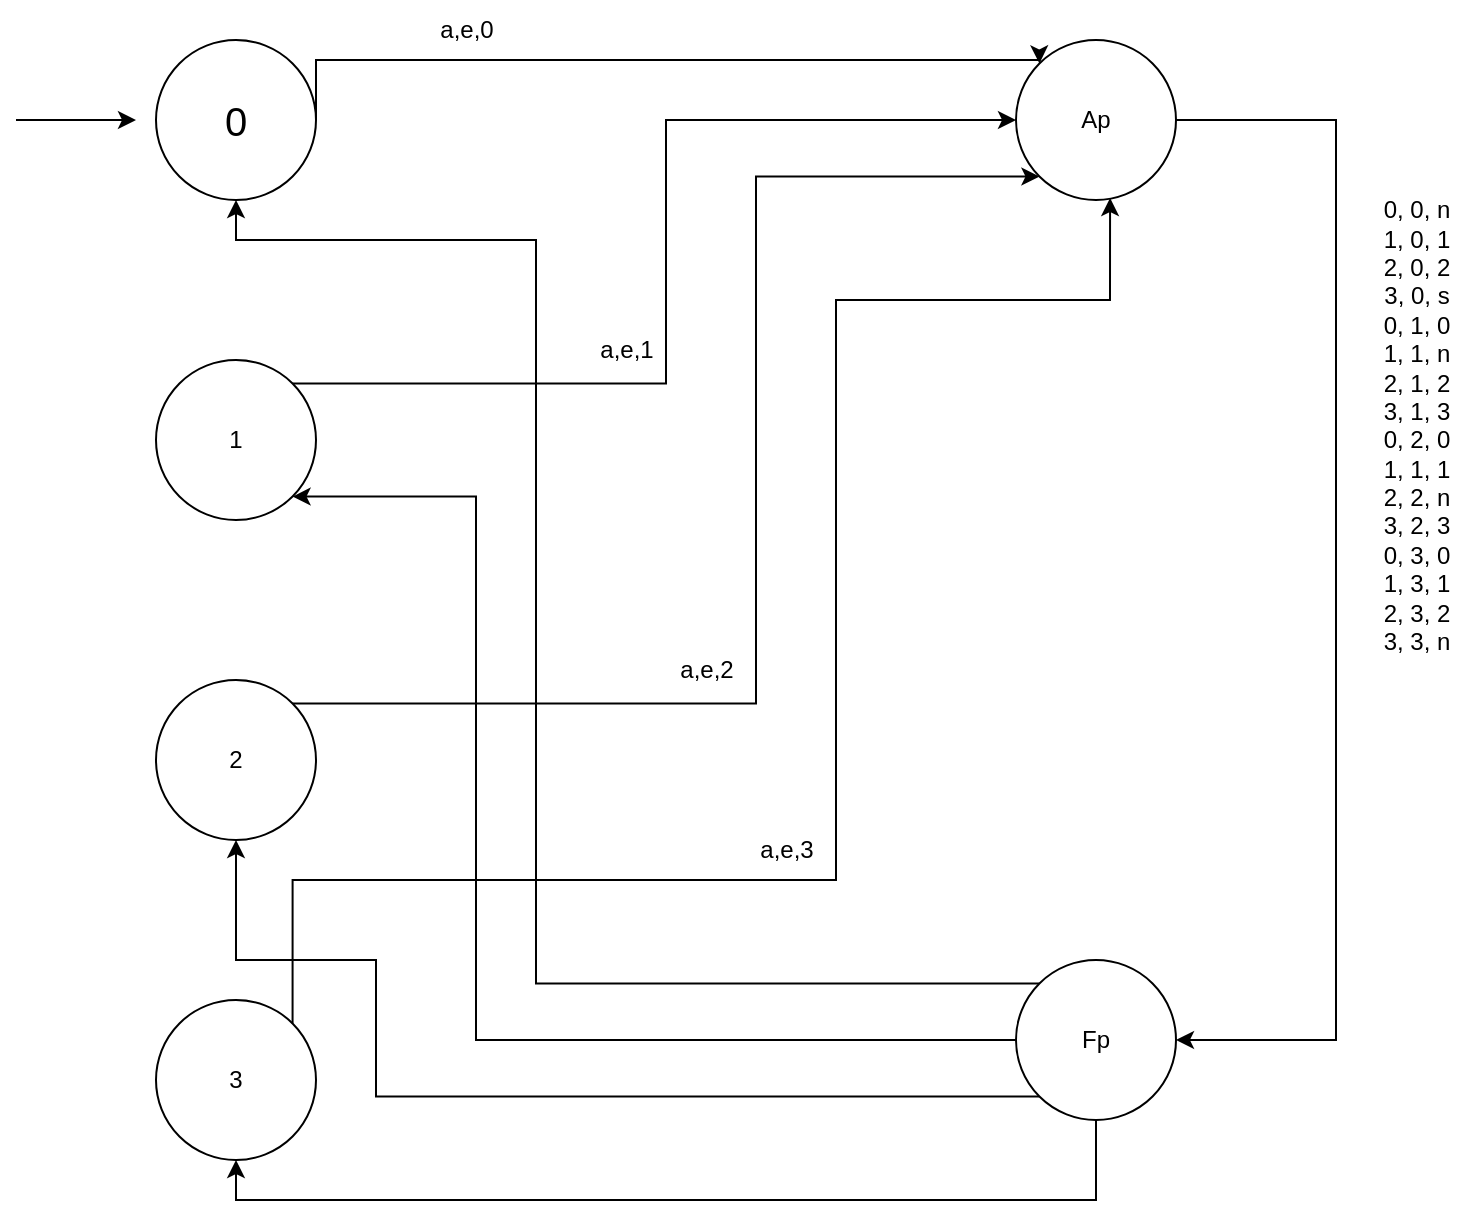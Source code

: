 <mxfile version="26.2.14">
  <diagram name="Página-1" id="frh3I2VvlgBK3dXxL9PQ">
    <mxGraphModel dx="1426" dy="794" grid="1" gridSize="10" guides="1" tooltips="1" connect="1" arrows="1" fold="1" page="1" pageScale="1" pageWidth="850" pageHeight="1100" math="0" shadow="0">
      <root>
        <mxCell id="0" />
        <mxCell id="1" parent="0" />
        <mxCell id="SCcKGLB4KRr6n6MDa7tv-2" value="" style="endArrow=classic;html=1;rounded=0;" edge="1" parent="1">
          <mxGeometry width="50" height="50" relative="1" as="geometry">
            <mxPoint x="30" y="160" as="sourcePoint" />
            <mxPoint x="90" y="160" as="targetPoint" />
          </mxGeometry>
        </mxCell>
        <mxCell id="SCcKGLB4KRr6n6MDa7tv-12" style="edgeStyle=orthogonalEdgeStyle;rounded=0;orthogonalLoop=1;jettySize=auto;html=1;exitX=1;exitY=0.5;exitDx=0;exitDy=0;entryX=0;entryY=0;entryDx=0;entryDy=0;" edge="1" parent="1" source="SCcKGLB4KRr6n6MDa7tv-4" target="SCcKGLB4KRr6n6MDa7tv-11">
          <mxGeometry relative="1" as="geometry">
            <Array as="points">
              <mxPoint x="180" y="130" />
              <mxPoint x="542" y="130" />
            </Array>
          </mxGeometry>
        </mxCell>
        <mxCell id="SCcKGLB4KRr6n6MDa7tv-4" value="&lt;font style=&quot;font-size: 20px;&quot;&gt;0&lt;/font&gt;" style="ellipse;whiteSpace=wrap;html=1;aspect=fixed;" vertex="1" parent="1">
          <mxGeometry x="100" y="120" width="80" height="80" as="geometry" />
        </mxCell>
        <mxCell id="SCcKGLB4KRr6n6MDa7tv-23" style="edgeStyle=orthogonalEdgeStyle;rounded=0;orthogonalLoop=1;jettySize=auto;html=1;entryX=0.5;entryY=1;entryDx=0;entryDy=0;exitX=0.5;exitY=1;exitDx=0;exitDy=0;" edge="1" parent="1" source="SCcKGLB4KRr6n6MDa7tv-7" target="SCcKGLB4KRr6n6MDa7tv-10">
          <mxGeometry relative="1" as="geometry">
            <mxPoint x="570" y="770" as="targetPoint" />
          </mxGeometry>
        </mxCell>
        <mxCell id="SCcKGLB4KRr6n6MDa7tv-24" style="edgeStyle=orthogonalEdgeStyle;rounded=0;orthogonalLoop=1;jettySize=auto;html=1;exitX=0;exitY=1;exitDx=0;exitDy=0;entryX=0.5;entryY=1;entryDx=0;entryDy=0;" edge="1" parent="1" source="SCcKGLB4KRr6n6MDa7tv-7" target="SCcKGLB4KRr6n6MDa7tv-9">
          <mxGeometry relative="1" as="geometry">
            <Array as="points">
              <mxPoint x="210" y="648" />
              <mxPoint x="210" y="580" />
              <mxPoint x="140" y="580" />
            </Array>
          </mxGeometry>
        </mxCell>
        <mxCell id="SCcKGLB4KRr6n6MDa7tv-25" style="edgeStyle=orthogonalEdgeStyle;rounded=0;orthogonalLoop=1;jettySize=auto;html=1;entryX=1;entryY=1;entryDx=0;entryDy=0;" edge="1" parent="1" source="SCcKGLB4KRr6n6MDa7tv-7" target="SCcKGLB4KRr6n6MDa7tv-8">
          <mxGeometry relative="1" as="geometry">
            <mxPoint x="330" y="340" as="targetPoint" />
            <Array as="points">
              <mxPoint x="260" y="620" />
              <mxPoint x="260" y="348" />
            </Array>
          </mxGeometry>
        </mxCell>
        <mxCell id="SCcKGLB4KRr6n6MDa7tv-27" style="edgeStyle=orthogonalEdgeStyle;rounded=0;orthogonalLoop=1;jettySize=auto;html=1;exitX=0;exitY=0;exitDx=0;exitDy=0;entryX=0.5;entryY=1;entryDx=0;entryDy=0;" edge="1" parent="1" source="SCcKGLB4KRr6n6MDa7tv-7" target="SCcKGLB4KRr6n6MDa7tv-4">
          <mxGeometry relative="1" as="geometry">
            <mxPoint x="310" y="590" as="targetPoint" />
            <Array as="points">
              <mxPoint x="290" y="592" />
              <mxPoint x="290" y="220" />
              <mxPoint x="140" y="220" />
            </Array>
          </mxGeometry>
        </mxCell>
        <mxCell id="SCcKGLB4KRr6n6MDa7tv-7" value="Fp" style="ellipse;whiteSpace=wrap;html=1;aspect=fixed;" vertex="1" parent="1">
          <mxGeometry x="530" y="580" width="80" height="80" as="geometry" />
        </mxCell>
        <mxCell id="SCcKGLB4KRr6n6MDa7tv-13" style="edgeStyle=orthogonalEdgeStyle;rounded=0;orthogonalLoop=1;jettySize=auto;html=1;exitX=1;exitY=0;exitDx=0;exitDy=0;entryX=0;entryY=0.5;entryDx=0;entryDy=0;" edge="1" parent="1" source="SCcKGLB4KRr6n6MDa7tv-8" target="SCcKGLB4KRr6n6MDa7tv-11">
          <mxGeometry relative="1" as="geometry" />
        </mxCell>
        <mxCell id="SCcKGLB4KRr6n6MDa7tv-8" value="1" style="ellipse;whiteSpace=wrap;html=1;aspect=fixed;" vertex="1" parent="1">
          <mxGeometry x="100" y="280" width="80" height="80" as="geometry" />
        </mxCell>
        <mxCell id="SCcKGLB4KRr6n6MDa7tv-14" style="edgeStyle=orthogonalEdgeStyle;rounded=0;orthogonalLoop=1;jettySize=auto;html=1;exitX=1;exitY=0;exitDx=0;exitDy=0;entryX=0;entryY=1;entryDx=0;entryDy=0;" edge="1" parent="1" source="SCcKGLB4KRr6n6MDa7tv-9" target="SCcKGLB4KRr6n6MDa7tv-11">
          <mxGeometry relative="1" as="geometry">
            <Array as="points">
              <mxPoint x="400" y="452" />
              <mxPoint x="400" y="188" />
            </Array>
          </mxGeometry>
        </mxCell>
        <mxCell id="SCcKGLB4KRr6n6MDa7tv-9" value="2" style="ellipse;whiteSpace=wrap;html=1;aspect=fixed;" vertex="1" parent="1">
          <mxGeometry x="100" y="440" width="80" height="80" as="geometry" />
        </mxCell>
        <mxCell id="SCcKGLB4KRr6n6MDa7tv-10" value="3" style="ellipse;whiteSpace=wrap;html=1;aspect=fixed;" vertex="1" parent="1">
          <mxGeometry x="100" y="600" width="80" height="80" as="geometry" />
        </mxCell>
        <mxCell id="SCcKGLB4KRr6n6MDa7tv-20" style="edgeStyle=orthogonalEdgeStyle;rounded=0;orthogonalLoop=1;jettySize=auto;html=1;entryX=1;entryY=0.5;entryDx=0;entryDy=0;" edge="1" parent="1" source="SCcKGLB4KRr6n6MDa7tv-11" target="SCcKGLB4KRr6n6MDa7tv-7">
          <mxGeometry relative="1" as="geometry">
            <Array as="points">
              <mxPoint x="690" y="160" />
              <mxPoint x="690" y="620" />
            </Array>
          </mxGeometry>
        </mxCell>
        <mxCell id="SCcKGLB4KRr6n6MDa7tv-11" value="Ap" style="ellipse;whiteSpace=wrap;html=1;aspect=fixed;" vertex="1" parent="1">
          <mxGeometry x="530" y="120" width="80" height="80" as="geometry" />
        </mxCell>
        <mxCell id="SCcKGLB4KRr6n6MDa7tv-15" style="edgeStyle=orthogonalEdgeStyle;rounded=0;orthogonalLoop=1;jettySize=auto;html=1;exitX=1;exitY=0;exitDx=0;exitDy=0;entryX=0.588;entryY=0.988;entryDx=0;entryDy=0;entryPerimeter=0;" edge="1" parent="1" source="SCcKGLB4KRr6n6MDa7tv-10" target="SCcKGLB4KRr6n6MDa7tv-11">
          <mxGeometry relative="1" as="geometry">
            <Array as="points">
              <mxPoint x="168" y="540" />
              <mxPoint x="440" y="540" />
              <mxPoint x="440" y="250" />
              <mxPoint x="577" y="250" />
            </Array>
          </mxGeometry>
        </mxCell>
        <mxCell id="SCcKGLB4KRr6n6MDa7tv-16" value="a,e,0" style="text;html=1;align=center;verticalAlign=middle;resizable=0;points=[];autosize=1;strokeColor=none;fillColor=none;" vertex="1" parent="1">
          <mxGeometry x="230" y="100" width="50" height="30" as="geometry" />
        </mxCell>
        <mxCell id="SCcKGLB4KRr6n6MDa7tv-17" value="a,e,1" style="text;html=1;align=center;verticalAlign=middle;resizable=0;points=[];autosize=1;strokeColor=none;fillColor=none;" vertex="1" parent="1">
          <mxGeometry x="310" y="260" width="50" height="30" as="geometry" />
        </mxCell>
        <mxCell id="SCcKGLB4KRr6n6MDa7tv-18" value="a,e,2" style="text;html=1;align=center;verticalAlign=middle;resizable=0;points=[];autosize=1;strokeColor=none;fillColor=none;" vertex="1" parent="1">
          <mxGeometry x="350" y="420" width="50" height="30" as="geometry" />
        </mxCell>
        <mxCell id="SCcKGLB4KRr6n6MDa7tv-19" value="a,e,3" style="text;html=1;align=center;verticalAlign=middle;resizable=0;points=[];autosize=1;strokeColor=none;fillColor=none;" vertex="1" parent="1">
          <mxGeometry x="390" y="510" width="50" height="30" as="geometry" />
        </mxCell>
        <mxCell id="SCcKGLB4KRr6n6MDa7tv-21" value="&lt;div&gt;0, 0, n&lt;/div&gt;&lt;div&gt;1, 0, 1&lt;/div&gt;&lt;div&gt;2, 0, 2&lt;/div&gt;&lt;div&gt;3, 0, s&lt;/div&gt;&lt;div&gt;0, 1, 0&lt;/div&gt;&lt;div&gt;1, 1, n&lt;/div&gt;&lt;div&gt;2, 1, 2&lt;/div&gt;&lt;div&gt;3, 1, 3&lt;/div&gt;&lt;div&gt;0, 2, 0&lt;/div&gt;&lt;div&gt;1, 1, 1&lt;/div&gt;&lt;div&gt;2, 2, n&lt;/div&gt;&lt;div&gt;3, 2, 3&lt;/div&gt;&lt;div&gt;0, 3, 0&lt;/div&gt;&lt;div&gt;1, 3, 1&lt;/div&gt;&lt;div&gt;2, 3, 2&lt;/div&gt;&lt;div&gt;3, 3, n&lt;/div&gt;&lt;div&gt;&lt;br&gt;&lt;/div&gt;" style="text;html=1;align=center;verticalAlign=middle;resizable=0;points=[];autosize=1;strokeColor=none;fillColor=none;" vertex="1" parent="1">
          <mxGeometry x="700" y="190" width="60" height="260" as="geometry" />
        </mxCell>
      </root>
    </mxGraphModel>
  </diagram>
</mxfile>
